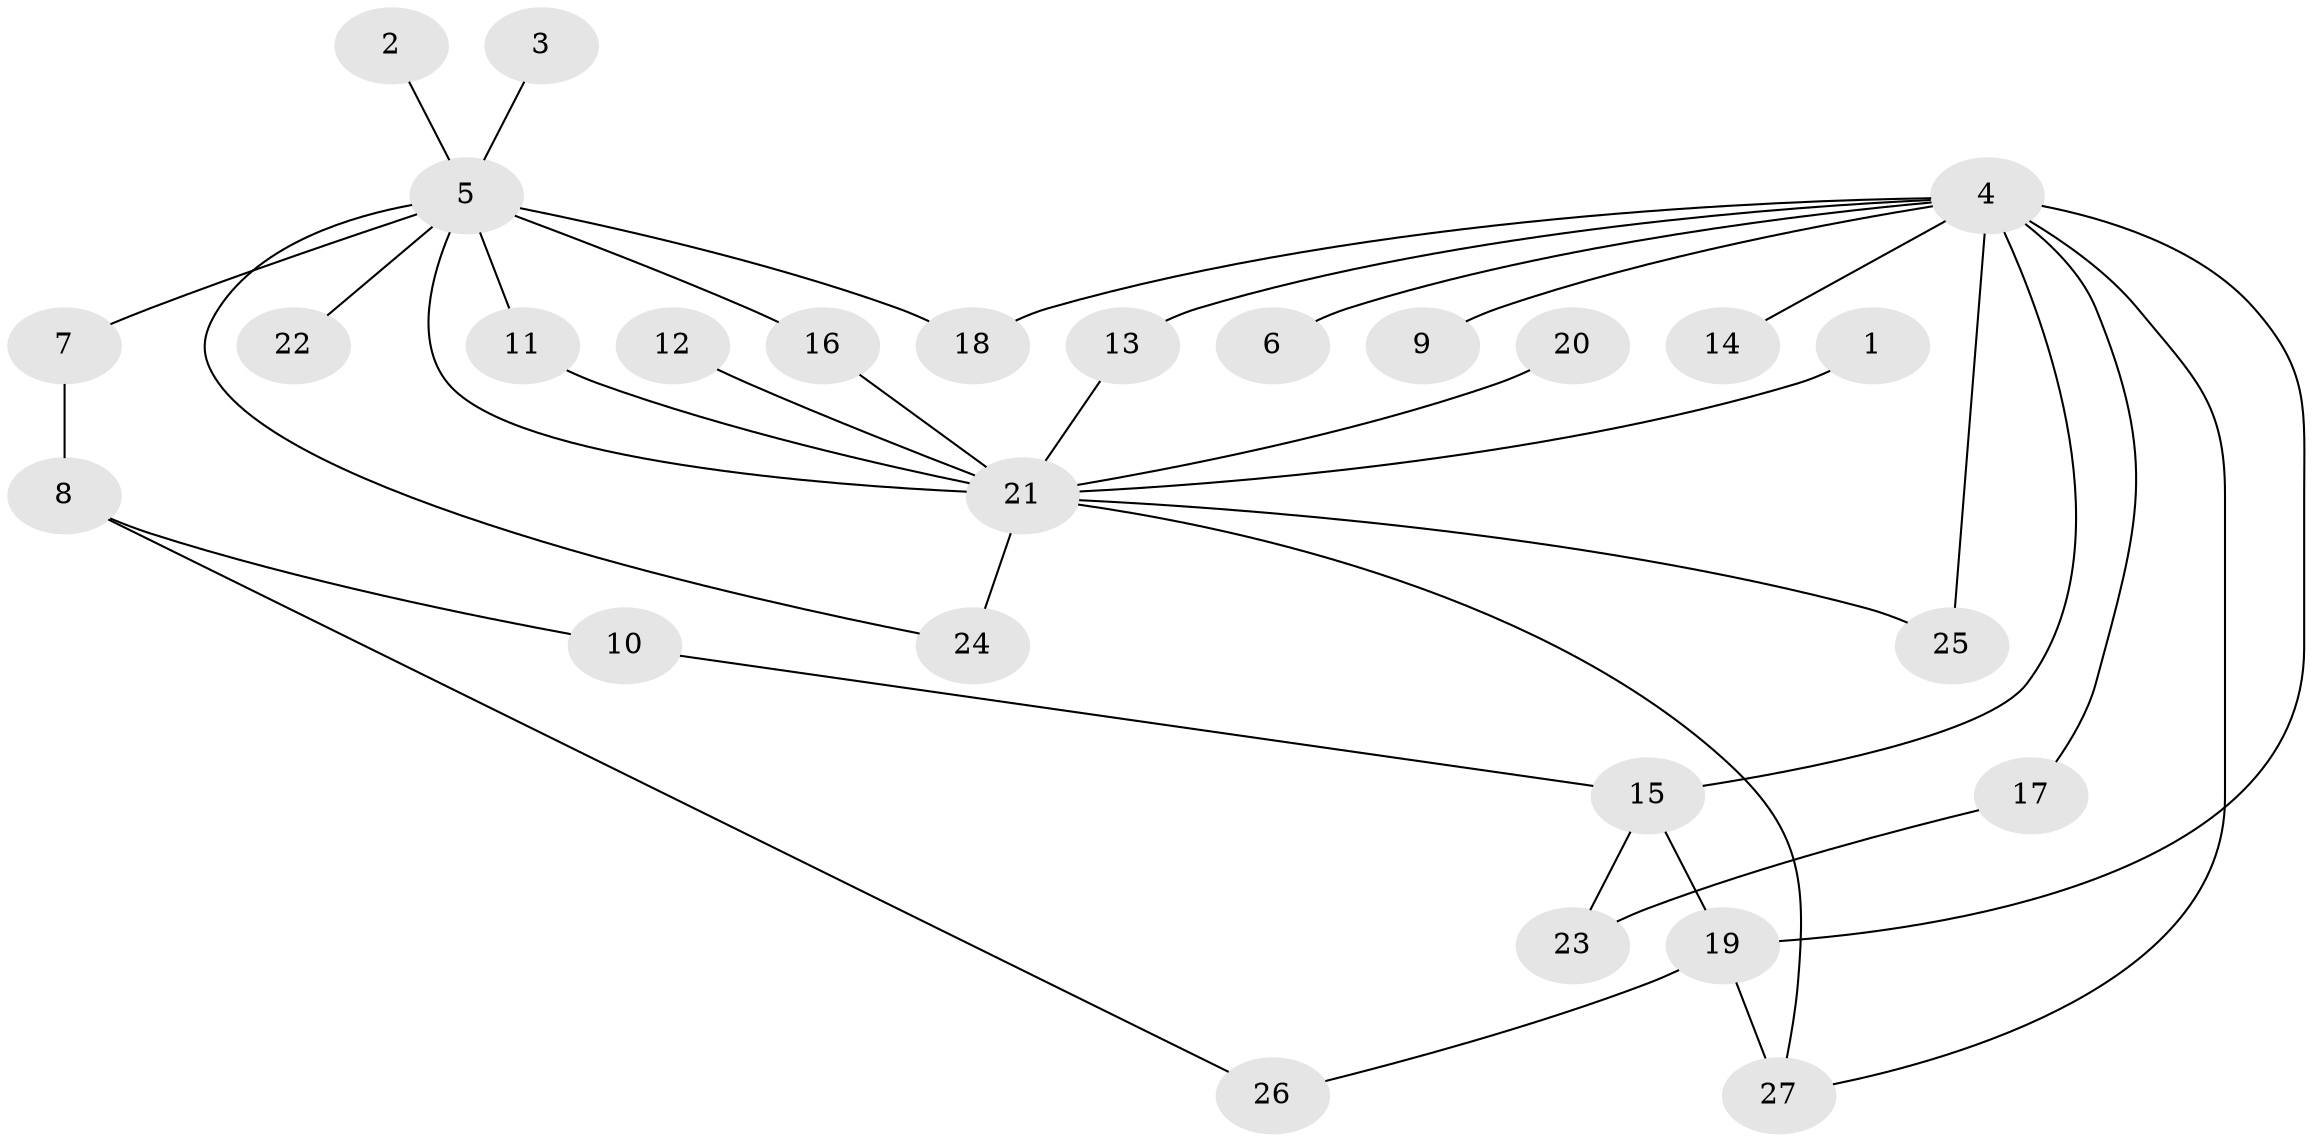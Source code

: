 // original degree distribution, {4: 0.07407407407407407, 14: 0.018518518518518517, 5: 0.018518518518518517, 3: 0.12962962962962962, 15: 0.018518518518518517, 11: 0.018518518518518517, 1: 0.4074074074074074, 2: 0.2962962962962963, 6: 0.018518518518518517}
// Generated by graph-tools (version 1.1) at 2025/01/03/09/25 03:01:45]
// undirected, 27 vertices, 37 edges
graph export_dot {
graph [start="1"]
  node [color=gray90,style=filled];
  1;
  2;
  3;
  4;
  5;
  6;
  7;
  8;
  9;
  10;
  11;
  12;
  13;
  14;
  15;
  16;
  17;
  18;
  19;
  20;
  21;
  22;
  23;
  24;
  25;
  26;
  27;
  1 -- 21 [weight=1.0];
  2 -- 5 [weight=1.0];
  3 -- 5 [weight=1.0];
  4 -- 6 [weight=1.0];
  4 -- 9 [weight=1.0];
  4 -- 13 [weight=1.0];
  4 -- 14 [weight=1.0];
  4 -- 15 [weight=1.0];
  4 -- 17 [weight=1.0];
  4 -- 18 [weight=1.0];
  4 -- 19 [weight=2.0];
  4 -- 25 [weight=1.0];
  4 -- 27 [weight=1.0];
  5 -- 7 [weight=1.0];
  5 -- 11 [weight=1.0];
  5 -- 16 [weight=1.0];
  5 -- 18 [weight=2.0];
  5 -- 21 [weight=1.0];
  5 -- 22 [weight=1.0];
  5 -- 24 [weight=1.0];
  7 -- 8 [weight=1.0];
  8 -- 10 [weight=1.0];
  8 -- 26 [weight=1.0];
  10 -- 15 [weight=1.0];
  11 -- 21 [weight=1.0];
  12 -- 21 [weight=1.0];
  13 -- 21 [weight=1.0];
  15 -- 19 [weight=1.0];
  15 -- 23 [weight=1.0];
  16 -- 21 [weight=1.0];
  17 -- 23 [weight=1.0];
  19 -- 26 [weight=1.0];
  19 -- 27 [weight=2.0];
  20 -- 21 [weight=1.0];
  21 -- 24 [weight=1.0];
  21 -- 25 [weight=1.0];
  21 -- 27 [weight=1.0];
}
